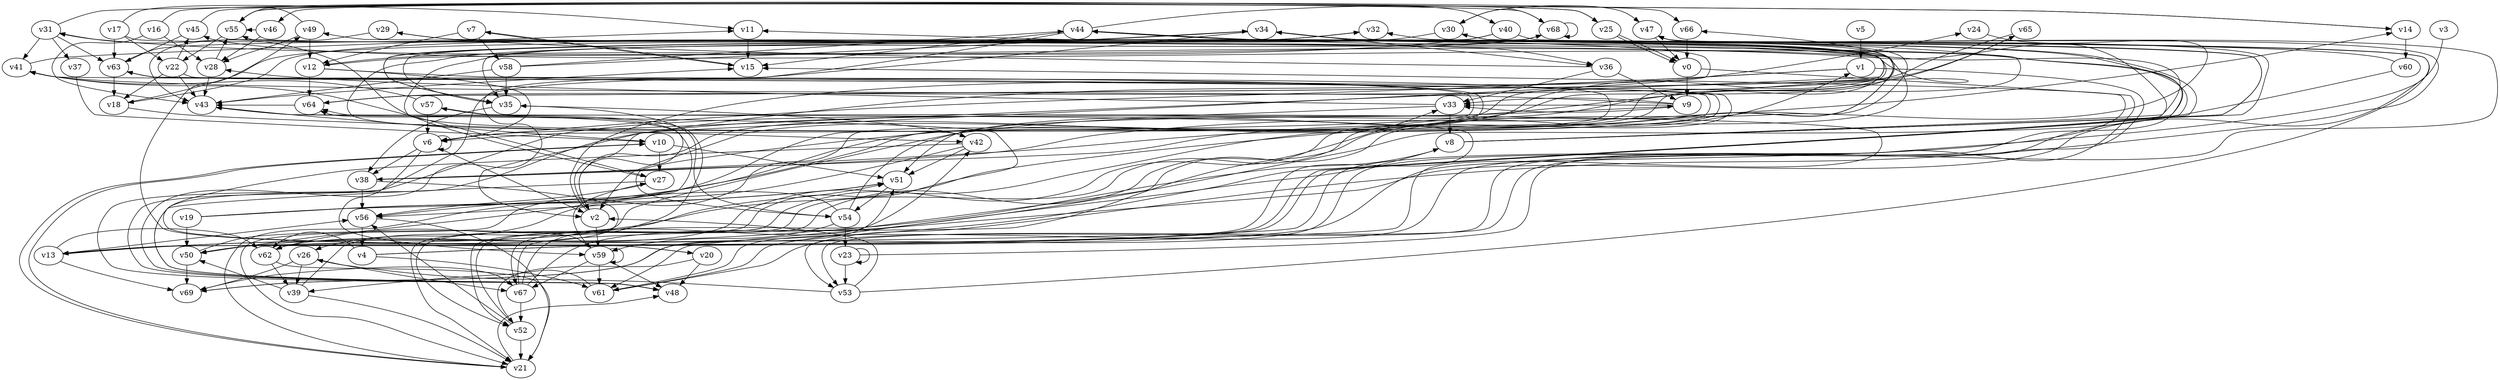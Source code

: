 // Benchmark game 95 - 70 vertices
digraph G {
    v0 [name="v0", player=0];
    v1 [name="v1", player=1];
    v2 [name="v2", player=0];
    v3 [name="v3", player=0];
    v4 [name="v4", player=1];
    v5 [name="v5", player=1];
    v6 [name="v6", player=0];
    v7 [name="v7", player=0];
    v8 [name="v8", player=1];
    v9 [name="v9", player=0, target=1];
    v10 [name="v10", player=0];
    v11 [name="v11", player=0];
    v12 [name="v12", player=0];
    v13 [name="v13", player=0, target=1];
    v14 [name="v14", player=0];
    v15 [name="v15", player=1];
    v16 [name="v16", player=1];
    v17 [name="v17", player=1];
    v18 [name="v18", player=1];
    v19 [name="v19", player=0];
    v20 [name="v20", player=1];
    v21 [name="v21", player=0];
    v22 [name="v22", player=1];
    v23 [name="v23", player=0];
    v24 [name="v24", player=0, target=1];
    v25 [name="v25", player=1];
    v26 [name="v26", player=0];
    v27 [name="v27", player=1];
    v28 [name="v28", player=1];
    v29 [name="v29", player=0];
    v30 [name="v30", player=0, target=1];
    v31 [name="v31", player=1];
    v32 [name="v32", player=0];
    v33 [name="v33", player=0];
    v34 [name="v34", player=1];
    v35 [name="v35", player=0];
    v36 [name="v36", player=1];
    v37 [name="v37", player=0];
    v38 [name="v38", player=1];
    v39 [name="v39", player=0];
    v40 [name="v40", player=0];
    v41 [name="v41", player=0];
    v42 [name="v42", player=1, target=1];
    v43 [name="v43", player=0];
    v44 [name="v44", player=1, target=1];
    v45 [name="v45", player=1];
    v46 [name="v46", player=1];
    v47 [name="v47", player=1];
    v48 [name="v48", player=1, target=1];
    v49 [name="v49", player=1];
    v50 [name="v50", player=1];
    v51 [name="v51", player=1];
    v52 [name="v52", player=0];
    v53 [name="v53", player=0];
    v54 [name="v54", player=1, target=1];
    v55 [name="v55", player=0];
    v56 [name="v56", player=1, target=1];
    v57 [name="v57", player=1];
    v58 [name="v58", player=1];
    v59 [name="v59", player=1];
    v60 [name="v60", player=0];
    v61 [name="v61", player=0];
    v62 [name="v62", player=0];
    v63 [name="v63", player=1];
    v64 [name="v64", player=1];
    v65 [name="v65", player=1, target=1];
    v66 [name="v66", player=1];
    v67 [name="v67", player=0];
    v68 [name="v68", player=0];
    v69 [name="v69", player=1];

    v0 -> v53 [constraint="time % 3 == 2"];
    v1 -> v2 [constraint="time <= 8"];
    v2 -> v24 [constraint="time % 2 == 1"];
    v3 -> v61 [constraint="time >= 5"];
    v4 -> v57 [constraint="time <= 7"];
    v5 -> v1;
    v6 -> v2;
    v7 -> v15 [constraint="time >= 12"];
    v8 -> v32 [constraint="time <= 21"];
    v9 -> v41 [constraint="time >= 9"];
    v10 -> v21 [constraint="(time >= 5) && (time <= 16)"];
    v11 -> v15;
    v12 -> v6 [constraint="(time % 3 == 0) || (time % 5 == 0)"];
    v13 -> v45 [constraint="time <= 18"];
    v14 -> v60;
    v15 -> v7 [constraint="time >= 6"];
    v16 -> v28;
    v17 -> v50 [constraint="time == 17"];
    v18 -> v32 [constraint="time <= 21"];
    v19 -> v51 [constraint="time >= 9"];
    v20 -> v52 [constraint="time >= 6"];
    v21 -> v48 [constraint="time % 3 == 2"];
    v22 -> v21 [constraint="time == 17"];
    v23 -> v23 [constraint="time <= 10"];
    v24 -> v67 [constraint="time <= 22"];
    v25 -> v0 [constraint="time >= 2"];
    v26 -> v67;
    v27 -> v31 [constraint="time == 1"];
    v28 -> v55 [constraint="time <= 21"];
    v29 -> v43 [constraint="time == 9"];
    v30 -> v54 [constraint="time == 13"];
    v31 -> v63 [constraint="time % 6 == 3"];
    v32 -> v35 [constraint="time == 17"];
    v33 -> v28 [constraint="time == 8"];
    v34 -> v35 [constraint="time % 6 == 3"];
    v35 -> v42;
    v36 -> v29 [constraint="time == 6"];
    v37 -> v10 [constraint="time <= 15"];
    v38 -> v44 [constraint="time % 4 == 1"];
    v39 -> v64 [constraint="time >= 8"];
    v40 -> v35 [constraint="time % 5 == 2"];
    v41 -> v11 [constraint="(time % 4 == 1) || (time % 5 == 1)"];
    v42 -> v20 [constraint="time == 10"];
    v43 -> v15 [constraint="time >= 11"];
    v44 -> v15 [constraint="time >= 10"];
    v45 -> v63 [constraint="time == 10"];
    v46 -> v28;
    v47 -> v52 [constraint="time == 10"];
    v48 -> v9 [constraint="time >= 13"];
    v49 -> v55 [constraint="time == 3"];
    v50 -> v51 [constraint="time == 19"];
    v51 -> v54;
    v52 -> v1 [constraint="time <= 6"];
    v53 -> v26 [constraint="time == 16"];
    v54 -> v23;
    v55 -> v14 [constraint="time == 6"];
    v56 -> v4;
    v57 -> v41 [constraint="time % 3 == 0"];
    v58 -> v35;
    v59 -> v67;
    v60 -> v69 [constraint="time >= 4"];
    v61 -> v39 [constraint="time >= 10"];
    v62 -> v21 [constraint="time == 13"];
    v63 -> v6 [constraint="time % 6 == 2"];
    v64 -> v55 [constraint="time % 2 == 0"];
    v65 -> v64 [constraint="(time % 2 == 0) || (time % 4 == 2)"];
    v66 -> v0;
    v67 -> v42 [constraint="time <= 19"];
    v68 -> v30 [constraint="time == 16"];
    v69 -> v51 [constraint="time == 15"];
    v13 -> v44 [constraint="time == 8"];
    v53 -> v2 [constraint="time == 18"];
    v19 -> v50;
    v55 -> v62 [constraint="time <= 17"];
    v17 -> v63;
    v42 -> v26 [constraint="time == 9"];
    v8 -> v13 [constraint="time % 3 == 2"];
    v67 -> v44 [constraint="time == 20"];
    v19 -> v64 [constraint="time == 1"];
    v21 -> v10 [constraint="time <= 16"];
    v41 -> v27 [constraint="time % 2 == 1"];
    v58 -> v43 [constraint="time <= 22"];
    v17 -> v11 [constraint="time <= 17"];
    v23 -> v53;
    v47 -> v50 [constraint="time == 16"];
    v34 -> v36 [constraint="time >= 1"];
    v57 -> v2 [constraint="time >= 14"];
    v43 -> v10 [constraint="time % 6 == 5"];
    v12 -> v64;
    v61 -> v47 [constraint="time == 4"];
    v35 -> v38;
    v39 -> v21 [constraint="time == 3"];
    v54 -> v35 [constraint="time % 3 == 2"];
    v31 -> v66 [constraint="time >= 6"];
    v60 -> v34 [constraint="time == 13"];
    v44 -> v48 [constraint="time >= 10"];
    v4 -> v61;
    v41 -> v38 [constraint="time >= 5"];
    v26 -> v39;
    v55 -> v68 [constraint="time == 15"];
    v13 -> v43 [constraint="time <= 23"];
    v22 -> v18 [constraint="time >= 14"];
    v34 -> v6 [constraint="time == 7"];
    v38 -> v14 [constraint="time == 11"];
    v59 -> v59;
    v6 -> v6;
    v42 -> v32 [constraint="time == 7"];
    v36 -> v33;
    v9 -> v33 [constraint="time % 5 == 1"];
    v22 -> v45 [constraint="time <= 19"];
    v64 -> v43 [constraint="time == 3"];
    v28 -> v43;
    v62 -> v39;
    v68 -> v42 [constraint="time <= 16"];
    v59 -> v27 [constraint="time % 4 == 1"];
    v30 -> v18 [constraint="time % 4 == 2"];
    v2 -> v44 [constraint="time == 19"];
    v38 -> v62 [constraint="time == 16"];
    v12 -> v52 [constraint="time == 4"];
    v67 -> v33 [constraint="time % 2 == 0"];
    v52 -> v21;
    v38 -> v56;
    v2 -> v59;
    v51 -> v56 [constraint="time % 2 == 1"];
    v63 -> v62 [constraint="time >= 13"];
    v31 -> v37;
    v44 -> v40 [constraint="time % 2 == 0"];
    v63 -> v36 [constraint="time == 12"];
    v4 -> v15 [constraint="time == 6"];
    v49 -> v12;
    v58 -> v44 [constraint="time % 2 == 0"];
    v13 -> v56 [constraint="time >= 7"];
    v58 -> v34 [constraint="time % 5 == 4"];
    v55 -> v22 [constraint="time <= 15"];
    v40 -> v12 [constraint="time == 4"];
    v14 -> v46 [constraint="time % 3 == 2"];
    v54 -> v56 [constraint="time == 7"];
    v45 -> v25 [constraint="time >= 8"];
    v30 -> v47 [constraint="time <= 16"];
    v67 -> v52;
    v7 -> v58;
    v68 -> v68;
    v10 -> v27;
    v44 -> v13 [constraint="time >= 10"];
    v0 -> v9;
    v6 -> v59 [constraint="time <= 14"];
    v21 -> v63 [constraint="time % 6 == 1"];
    v55 -> v51 [constraint="time <= 12"];
    v40 -> v61 [constraint="time >= 12"];
    v52 -> v56 [constraint="time >= 15"];
    v8 -> v34 [constraint="time % 2 == 0"];
    v1 -> v6 [constraint="time <= 12"];
    v46 -> v55 [constraint="time >= 9"];
    v19 -> v49 [constraint="time >= 9"];
    v22 -> v43;
    v53 -> v30 [constraint="time <= 20"];
    v33 -> v8;
    v64 -> v66 [constraint="time == 18"];
    v13 -> v11 [constraint="time >= 11"];
    v16 -> v25 [constraint="time >= 3"];
    v9 -> v33 [constraint="time % 3 == 1"];
    v20 -> v48;
    v13 -> v62 [constraint="time >= 9"];
    v18 -> v42 [constraint="time >= 14"];
    v39 -> v50 [constraint="(time >= 8) && (time <= 19)"];
    v34 -> v48 [constraint="time <= 11"];
    v23 -> v47 [constraint="time % 4 == 2"];
    v36 -> v9;
    v12 -> v68 [constraint="time % 4 == 0"];
    v27 -> v48 [constraint="time <= 11"];
    v65 -> v2 [constraint="time % 3 == 0"];
    v26 -> v69;
    v27 -> v56 [constraint="time >= 12"];
    v54 -> v65 [constraint="time == 3"];
    v68 -> v35 [constraint="time <= 7"];
    v33 -> v48 [constraint="time % 3 == 0"];
    v9 -> v33 [constraint="time % 3 == 0"];
    v31 -> v41;
    v7 -> v12;
    v56 -> v21 [constraint="time % 5 == 0"];
    v25 -> v0 [constraint="time % 5 == 2"];
    v59 -> v61;
    v1 -> v53 [constraint="time % 5 == 3"];
    v13 -> v69;
    v59 -> v48;
    v47 -> v0 [constraint="time == 20"];
    v61 -> v8 [constraint="time % 3 == 0"];
    v63 -> v18;
    v69 -> v67 [constraint="time >= 7"];
    v6 -> v38;
    v49 -> v28;
    v20 -> v49 [constraint="time >= 11"];
    v42 -> v51;
    v54 -> v59;
    v10 -> v51;
    v29 -> v2 [constraint="time == 8"];
    v4 -> v62 [constraint="time % 3 == 1"];
    v16 -> v43 [constraint="time >= 2"];
    v57 -> v6;
    v8 -> v47 [constraint="time % 2 == 0"];
    v50 -> v69;
    v50 -> v59 [constraint="(time % 2 == 0) || (time % 4 == 0)"];
    v8 -> v31 [constraint="time % 5 == 1"];
    v43 -> v21 [constraint="time == 0"];
    v17 -> v22;
}
